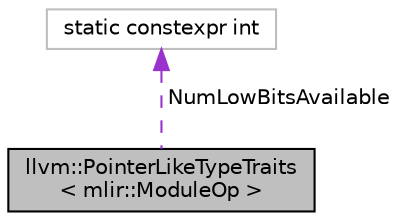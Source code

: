 digraph "llvm::PointerLikeTypeTraits&lt; mlir::ModuleOp &gt;"
{
  bgcolor="transparent";
  edge [fontname="Helvetica",fontsize="10",labelfontname="Helvetica",labelfontsize="10"];
  node [fontname="Helvetica",fontsize="10",shape=record];
  Node1 [label="llvm::PointerLikeTypeTraits\l\< mlir::ModuleOp \>",height=0.2,width=0.4,color="black", fillcolor="grey75", style="filled", fontcolor="black"];
  Node2 -> Node1 [dir="back",color="darkorchid3",fontsize="10",style="dashed",label=" NumLowBitsAvailable" ,fontname="Helvetica"];
  Node2 [label="static constexpr int",height=0.2,width=0.4,color="grey75"];
}
